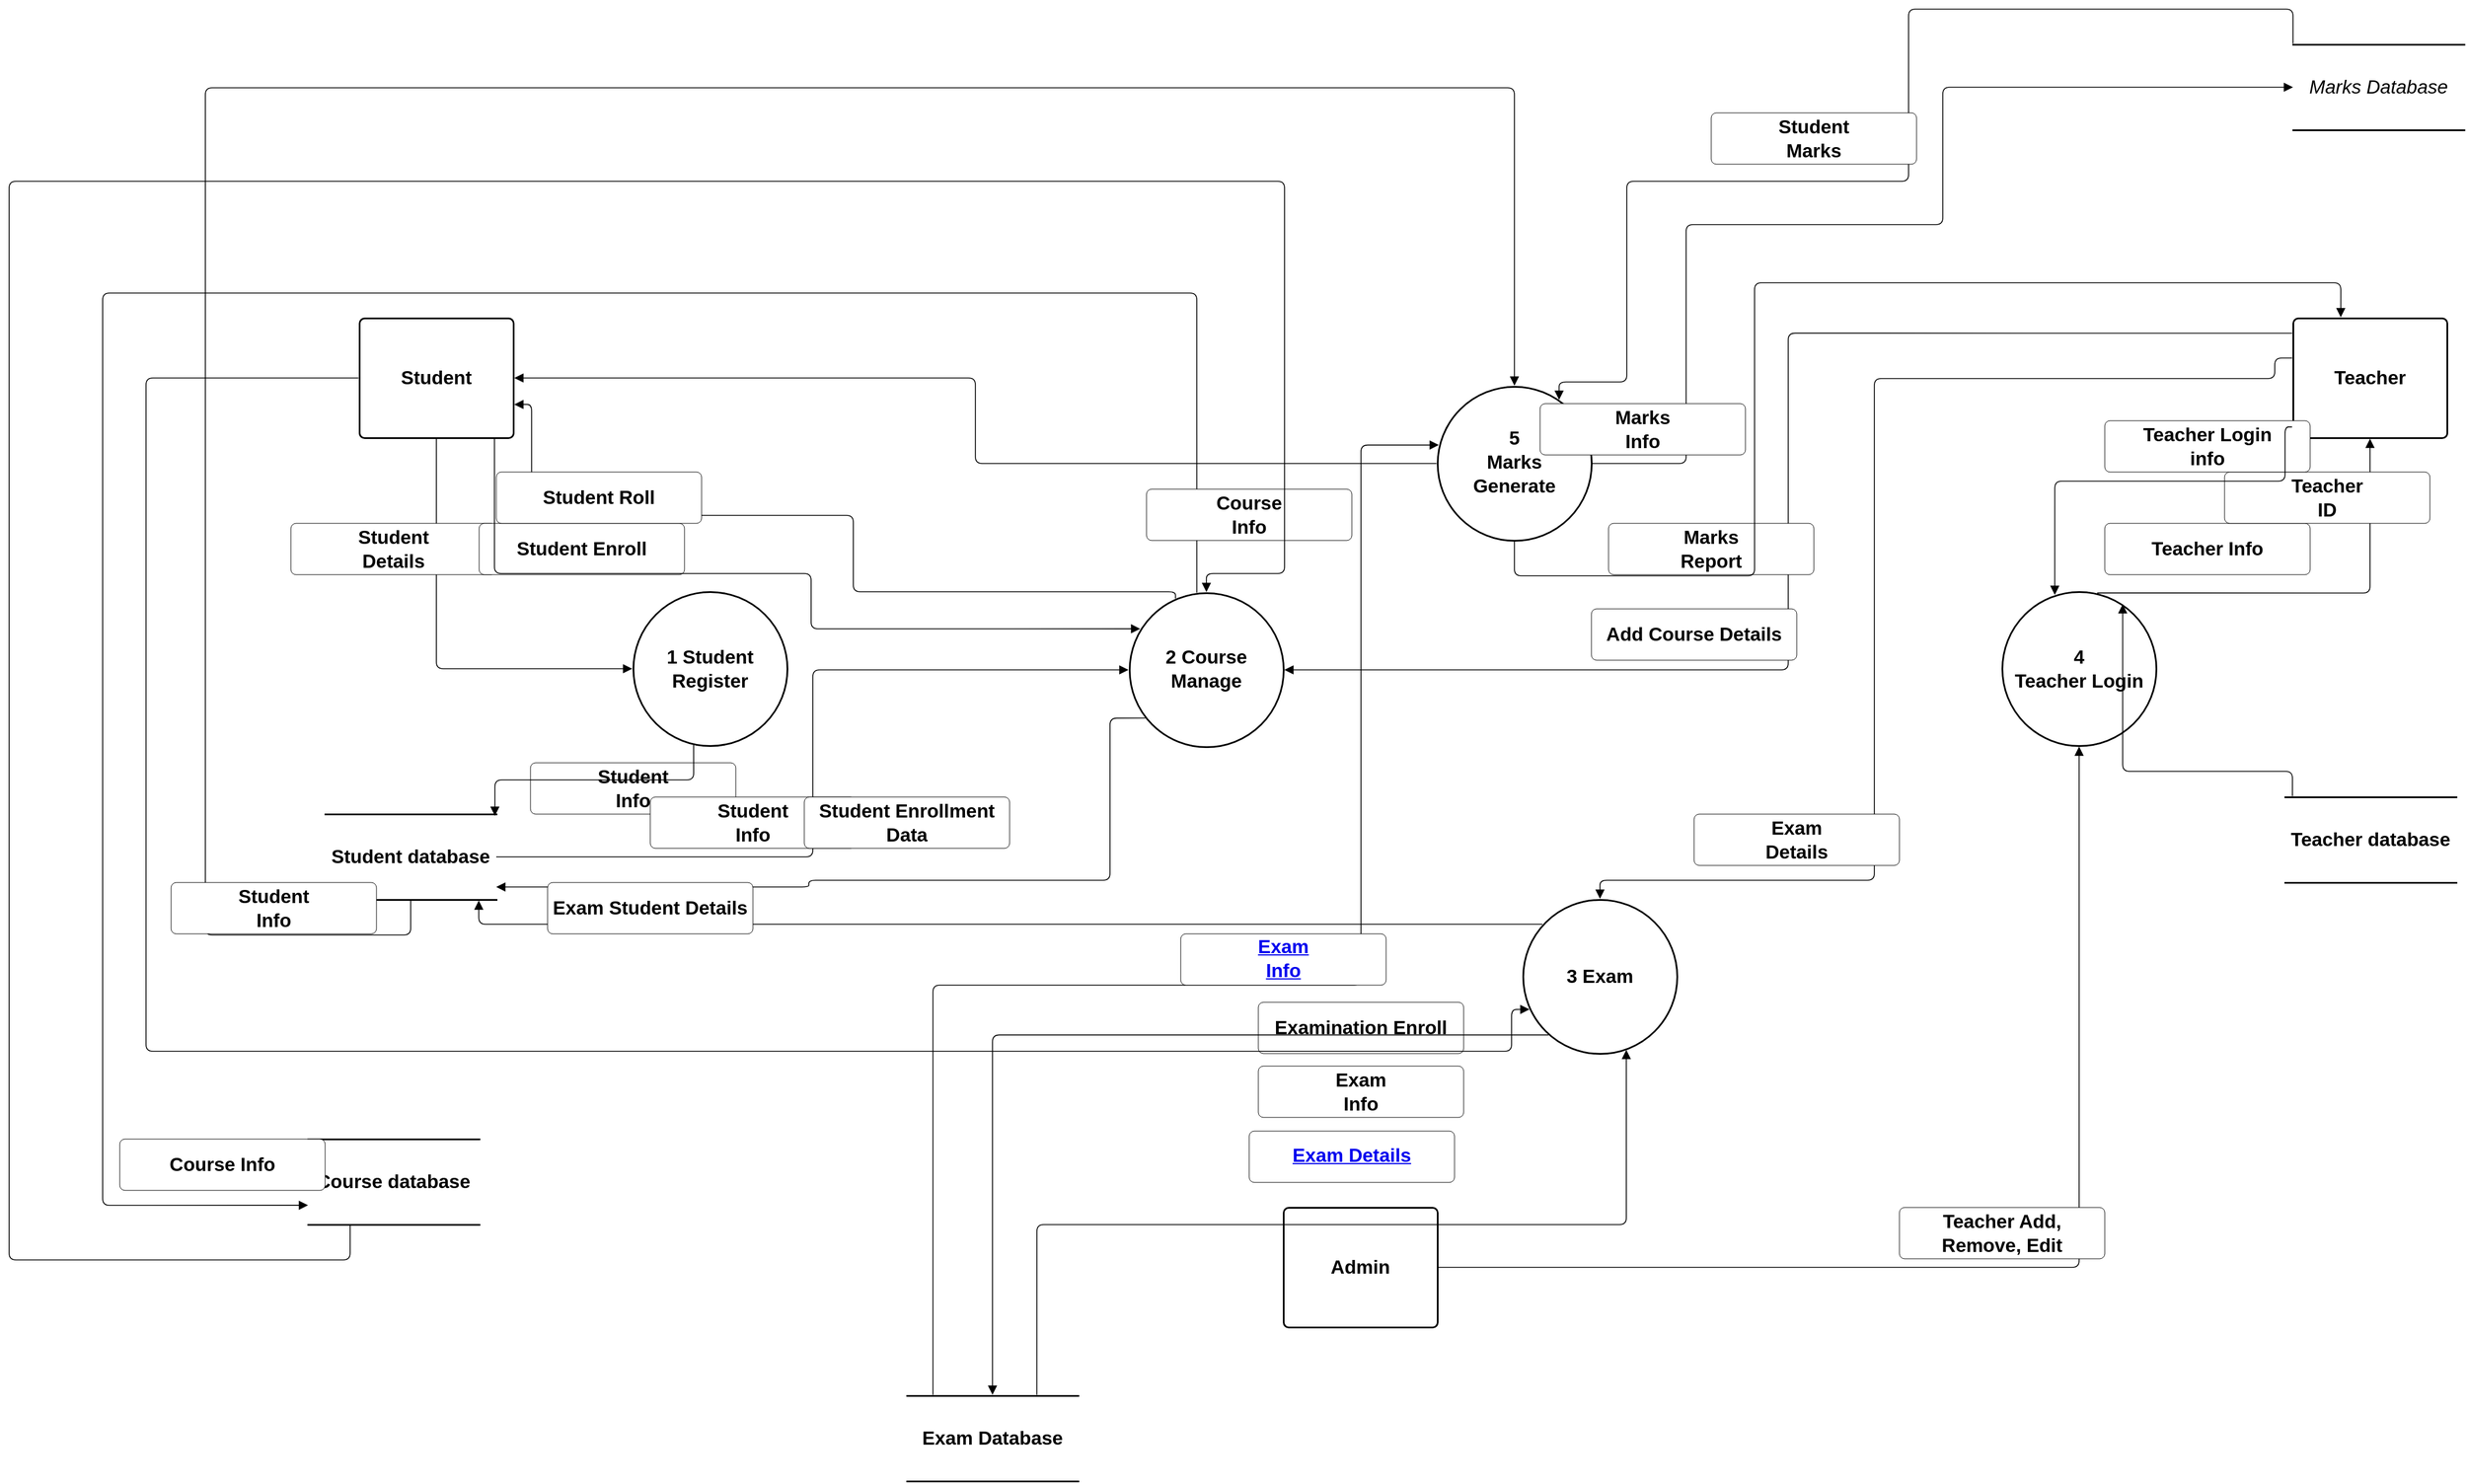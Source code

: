 <mxfile version="24.8.6">
  <diagram name="Page-1" id="-FiyF4BfpEK4GpRFa6xk">
    <mxGraphModel dx="6841" dy="3102" grid="1" gridSize="10" guides="1" tooltips="1" connect="1" arrows="1" fold="1" page="1" pageScale="1" pageWidth="1654" pageHeight="1169" math="0" shadow="0">
      <root>
        <mxCell id="0" />
        <mxCell id="1" parent="0" />
        <mxCell id="eeelC_5wD-rodCzuXT4W-1" value="Student" style="html=1;overflow=block;blockSpacing=1;whiteSpace=wrap;fontSize=16.7;fontStyle=1;spacing=0;strokeOpacity=100;fillOpacity=100;rounded=1;absoluteArcSize=1;arcSize=9;strokeWidth=1.5;lucidId=2citQhVzrJ2W;labelBackgroundColor=none;" parent="1" vertex="1">
          <mxGeometry x="-1335" y="-480" width="135" height="105" as="geometry" />
        </mxCell>
        <mxCell id="eeelC_5wD-rodCzuXT4W-2" value="Teacher" style="html=1;overflow=block;blockSpacing=1;whiteSpace=wrap;fontSize=16.7;fontStyle=1;spacing=0;strokeOpacity=100;fillOpacity=100;rounded=1;absoluteArcSize=1;arcSize=9;strokeWidth=1.5;lucidId=~cituBLgQL-I;labelBackgroundColor=none;" parent="1" vertex="1">
          <mxGeometry x="360" y="-480" width="135" height="105" as="geometry" />
        </mxCell>
        <mxCell id="eeelC_5wD-rodCzuXT4W-3" value="Admin" style="html=1;overflow=block;blockSpacing=1;whiteSpace=wrap;fontSize=16.7;fontStyle=1;spacing=0;strokeOpacity=100;fillOpacity=100;rounded=1;absoluteArcSize=1;arcSize=9;strokeWidth=1.5;lucidId=kditdoF3on-c;labelBackgroundColor=none;" parent="1" vertex="1">
          <mxGeometry x="-525" y="300" width="135" height="105" as="geometry" />
        </mxCell>
        <mxCell id="eeelC_5wD-rodCzuXT4W-4" value="1                    Student Register" style="html=1;overflow=block;blockSpacing=1;whiteSpace=wrap;ellipse;fontSize=16.7;fontStyle=1;spacing=0;strokeOpacity=100;fillOpacity=100;rounded=1;absoluteArcSize=1;arcSize=9;strokeWidth=1.5;lucidId=ueit7wEIGmcQ;labelBackgroundColor=none;" parent="1" vertex="1">
          <mxGeometry x="-1095" y="-240" width="135" height="135" as="geometry" />
        </mxCell>
        <mxCell id="eeelC_5wD-rodCzuXT4W-5" value="" style="html=1;jettySize=18;whiteSpace=wrap;fontSize=13;strokeOpacity=100;strokeWidth=0.8;rounded=1;arcSize=12;edgeStyle=orthogonalEdgeStyle;startArrow=none;endArrow=block;endFill=1;exitX=0.5;exitY=1.007;exitPerimeter=0;entryX=-0.006;entryY=0.5;entryPerimeter=0;lucidId=.fitf8NadZG.;labelBackgroundColor=none;fontColor=default;" parent="1" source="eeelC_5wD-rodCzuXT4W-1" target="eeelC_5wD-rodCzuXT4W-4" edge="1">
          <mxGeometry width="100" height="100" relative="1" as="geometry">
            <Array as="points" />
          </mxGeometry>
        </mxCell>
        <mxCell id="eeelC_5wD-rodCzuXT4W-6" value="Student&#xa;Details" style="html=1;overflow=block;blockSpacing=1;whiteSpace=wrap;fontSize=16.7;fontStyle=1;spacing=0;rounded=1;absoluteArcSize=1;arcSize=9;strokeWidth=NaN;lucidId=dgitPuv9gDbC;labelBackgroundColor=none;" parent="1" vertex="1">
          <mxGeometry x="-1395" y="-300" width="180" height="45" as="geometry" />
        </mxCell>
        <mxCell id="eeelC_5wD-rodCzuXT4W-7" value="Student database" style="html=1;overflow=block;blockSpacing=1;whiteSpace=wrap;shape=partialRectangle;right=0;left=0;fontSize=16.7;fontStyle=1;spacing=0;strokeOpacity=100;fillOpacity=100;rounded=1;absoluteArcSize=1;arcSize=9;strokeWidth=1.5;lucidId=vgitMNuS8GLp;labelBackgroundColor=none;" parent="1" vertex="1">
          <mxGeometry x="-1365" y="-45" width="150" height="75" as="geometry" />
        </mxCell>
        <mxCell id="eeelC_5wD-rodCzuXT4W-8" value="Student &#xa;Info" style="html=1;overflow=block;blockSpacing=1;whiteSpace=wrap;fontSize=16.7;fontStyle=1;spacing=0;rounded=1;absoluteArcSize=1;arcSize=9;strokeWidth=NaN;lucidId=2gitG9d7UNiK;labelBackgroundColor=none;" parent="1" vertex="1">
          <mxGeometry x="-1185" y="-90" width="180" height="45" as="geometry" />
        </mxCell>
        <mxCell id="eeelC_5wD-rodCzuXT4W-9" value="&lt;div style=&quot;display: flex; justify-content: center; text-align: center; align-items: baseline; font-size: 0; line-height: 1.25;margin-top: -2px;&quot;&gt;&lt;span&gt;&lt;span style=&quot;font-size:16.7px;color:#000000;font-weight: bold;&quot;&gt;2               Course &lt;/span&gt;&lt;span style=&quot;font-size:16.7px;font-weight: bold;&quot;&gt;&#xa;Manage&lt;/span&gt;&lt;/span&gt;&lt;/div&gt;" style="html=1;overflow=block;blockSpacing=1;whiteSpace=wrap;ellipse;fontSize=13;spacing=0;strokeOpacity=100;fillOpacity=100;rounded=1;absoluteArcSize=1;arcSize=9;strokeWidth=1.5;lucidId=yhitpWNIP-PC;labelBackgroundColor=none;" parent="1" vertex="1">
          <mxGeometry x="-660" y="-239" width="135" height="135" as="geometry" />
        </mxCell>
        <mxCell id="eeelC_5wD-rodCzuXT4W-10" value="" style="html=1;jettySize=18;whiteSpace=wrap;fontSize=13;strokeOpacity=100;strokeWidth=0.8;rounded=1;arcSize=12;edgeStyle=orthogonalEdgeStyle;startArrow=none;endArrow=block;endFill=1;exitX=0.393;exitY=0.994;exitPerimeter=0;entryX=0.992;entryY=0.02;entryPerimeter=0;lucidId=8iit4pl.jByS;labelBackgroundColor=none;fontColor=default;" parent="1" source="eeelC_5wD-rodCzuXT4W-4" target="eeelC_5wD-rodCzuXT4W-7" edge="1">
          <mxGeometry width="100" height="100" relative="1" as="geometry">
            <Array as="points" />
          </mxGeometry>
        </mxCell>
        <mxCell id="eeelC_5wD-rodCzuXT4W-11" value="" style="html=1;jettySize=18;whiteSpace=wrap;fontSize=13;strokeOpacity=100;strokeWidth=0.8;rounded=1;arcSize=12;edgeStyle=orthogonalEdgeStyle;startArrow=none;endArrow=block;endFill=1;exitX=1;exitY=0.5;exitPerimeter=0;entryX=-0.006;entryY=0.5;entryPerimeter=0;lucidId=dkitnntGnEK.;labelBackgroundColor=none;fontColor=default;" parent="1" source="eeelC_5wD-rodCzuXT4W-7" target="eeelC_5wD-rodCzuXT4W-9" edge="1">
          <mxGeometry width="100" height="100" relative="1" as="geometry">
            <Array as="points" />
          </mxGeometry>
        </mxCell>
        <mxCell id="eeelC_5wD-rodCzuXT4W-12" value="Student&#xa;Info" style="html=1;overflow=block;blockSpacing=1;whiteSpace=wrap;fontSize=16.7;fontStyle=1;spacing=0;rounded=1;absoluteArcSize=1;arcSize=9;strokeWidth=NaN;lucidId=ekitWi32P8mi;labelBackgroundColor=none;" parent="1" vertex="1">
          <mxGeometry x="-1080" y="-60" width="180" height="45" as="geometry" />
        </mxCell>
        <mxCell id="eeelC_5wD-rodCzuXT4W-13" value="Student Enroll" style="html=1;overflow=block;blockSpacing=1;whiteSpace=wrap;fontSize=16.7;fontStyle=1;spacing=0;rounded=1;absoluteArcSize=1;arcSize=9;strokeWidth=NaN;lucidId=WlitS3z6bpod;labelBackgroundColor=none;" parent="1" vertex="1">
          <mxGeometry x="-1230" y="-300" width="180" height="45" as="geometry" />
        </mxCell>
        <mxCell id="eeelC_5wD-rodCzuXT4W-14" value="" style="html=1;jettySize=18;whiteSpace=wrap;fontSize=13;strokeOpacity=100;strokeWidth=0.8;rounded=1;arcSize=12;edgeStyle=orthogonalEdgeStyle;startArrow=none;endArrow=block;endFill=1;exitX=0.103;exitY=0.813;exitPerimeter=0;entryX=1;entryY=0.852;entryPerimeter=0;lucidId=ymit80pr.68O;labelBackgroundColor=none;fontColor=default;" parent="1" source="eeelC_5wD-rodCzuXT4W-9" target="eeelC_5wD-rodCzuXT4W-7" edge="1">
          <mxGeometry width="100" height="100" relative="1" as="geometry">
            <Array as="points">
              <mxPoint x="-677" y="-129" />
              <mxPoint x="-677" y="13" />
              <mxPoint x="-941" y="13" />
              <mxPoint x="-941" y="19" />
            </Array>
          </mxGeometry>
        </mxCell>
        <mxCell id="eeelC_5wD-rodCzuXT4W-15" value="Student Enrollment Data" style="html=1;overflow=block;blockSpacing=1;whiteSpace=wrap;fontSize=16.7;fontStyle=1;spacing=0;rounded=1;absoluteArcSize=1;arcSize=9;strokeWidth=NaN;lucidId=Dmite7heEIwn;labelBackgroundColor=none;" parent="1" vertex="1">
          <mxGeometry x="-945" y="-60" width="180" height="45" as="geometry" />
        </mxCell>
        <mxCell id="eeelC_5wD-rodCzuXT4W-16" value="Examination Enroll" style="html=1;overflow=block;blockSpacing=1;whiteSpace=wrap;fontSize=16.7;fontStyle=1;spacing=0;rounded=1;absoluteArcSize=1;arcSize=9;strokeWidth=NaN;lucidId=psitf27LJPHU;labelBackgroundColor=none;" parent="1" vertex="1">
          <mxGeometry x="-547" y="120" width="180" height="45" as="geometry" />
        </mxCell>
        <mxCell id="eeelC_5wD-rodCzuXT4W-17" value="" style="html=1;jettySize=18;whiteSpace=wrap;fontSize=13;strokeOpacity=100;strokeWidth=0.8;rounded=1;arcSize=12;edgeStyle=orthogonalEdgeStyle;startArrow=none;endArrow=block;endFill=1;exitX=0.126;exitY=0.16;exitPerimeter=0;entryX=0.898;entryY=1.01;entryPerimeter=0;lucidId=DtitbhIUn4b7;labelBackgroundColor=none;fontColor=default;" parent="1" source="eeelC_5wD-rodCzuXT4W-23" target="eeelC_5wD-rodCzuXT4W-7" edge="1">
          <mxGeometry width="100" height="100" relative="1" as="geometry">
            <Array as="points" />
          </mxGeometry>
        </mxCell>
        <mxCell id="eeelC_5wD-rodCzuXT4W-18" value="" style="html=1;jettySize=18;whiteSpace=wrap;fontSize=13;strokeOpacity=100;strokeWidth=0.8;rounded=1;arcSize=12;edgeStyle=orthogonalEdgeStyle;startArrow=none;endArrow=block;endFill=1;exitX=1.006;exitY=0.5;exitPerimeter=0;entryX=0.5;entryY=1.006;entryPerimeter=0;lucidId=nAita4rHIOEB;labelBackgroundColor=none;fontColor=default;" parent="1" source="eeelC_5wD-rodCzuXT4W-3" target="eeelC_5wD-rodCzuXT4W-19" edge="1">
          <mxGeometry width="100" height="100" relative="1" as="geometry">
            <Array as="points" />
          </mxGeometry>
        </mxCell>
        <mxCell id="eeelC_5wD-rodCzuXT4W-19" value="4&#xa;Teacher Login" style="html=1;overflow=block;blockSpacing=1;whiteSpace=wrap;ellipse;fontSize=16.7;fontStyle=1;spacing=0;strokeOpacity=100;fillOpacity=100;rounded=1;absoluteArcSize=1;arcSize=9;strokeWidth=1.5;lucidId=jwitJy6VES-i;labelBackgroundColor=none;" parent="1" vertex="1">
          <mxGeometry x="105" y="-240" width="135" height="135" as="geometry" />
        </mxCell>
        <mxCell id="eeelC_5wD-rodCzuXT4W-20" value="Teacher Info" style="html=1;overflow=block;blockSpacing=1;whiteSpace=wrap;fontSize=16.7;fontStyle=1;spacing=0;rounded=1;absoluteArcSize=1;arcSize=9;strokeWidth=NaN;lucidId=bzit_MwrP.dp;labelBackgroundColor=none;" parent="1" vertex="1">
          <mxGeometry x="195" y="-300" width="180" height="45" as="geometry" />
        </mxCell>
        <mxCell id="eeelC_5wD-rodCzuXT4W-21" value="Teacher database" style="html=1;overflow=block;blockSpacing=1;whiteSpace=wrap;shape=partialRectangle;right=0;left=0;fontSize=16.7;fontStyle=1;spacing=0;strokeOpacity=100;fillOpacity=100;rounded=1;absoluteArcSize=1;arcSize=9;strokeWidth=1.5;lucidId=Myits4pSciL8;labelBackgroundColor=none;" parent="1" vertex="1">
          <mxGeometry x="353" y="-60" width="150" height="75" as="geometry" />
        </mxCell>
        <mxCell id="eeelC_5wD-rodCzuXT4W-22" value="" style="html=1;jettySize=18;whiteSpace=wrap;fontSize=13;strokeOpacity=100;strokeWidth=0.8;rounded=1;arcSize=12;edgeStyle=orthogonalEdgeStyle;startArrow=none;endArrow=block;endFill=1;exitX=0.043;exitY=-0.01;exitPerimeter=0;entryX=0.783;entryY=0.081;entryPerimeter=0;lucidId=8zit2AVm-gWz;labelBackgroundColor=none;fontColor=default;" parent="1" source="eeelC_5wD-rodCzuXT4W-21" target="eeelC_5wD-rodCzuXT4W-19" edge="1">
          <mxGeometry width="100" height="100" relative="1" as="geometry">
            <Array as="points" />
          </mxGeometry>
        </mxCell>
        <mxCell id="eeelC_5wD-rodCzuXT4W-23" value="3               Exam" style="html=1;overflow=block;blockSpacing=1;whiteSpace=wrap;ellipse;fontSize=16.7;fontStyle=1;spacing=0;strokeOpacity=100;fillOpacity=100;rounded=1;absoluteArcSize=1;arcSize=9;strokeWidth=1.5;lucidId=lnitpBcI9.p9;labelBackgroundColor=none;" parent="1" vertex="1">
          <mxGeometry x="-315" y="30" width="135" height="135" as="geometry" />
        </mxCell>
        <mxCell id="eeelC_5wD-rodCzuXT4W-24" value="Teacher Add,&#xa;Remove, Edit" style="html=1;overflow=block;blockSpacing=1;whiteSpace=wrap;fontSize=16.7;fontStyle=1;spacing=0;rounded=1;absoluteArcSize=1;arcSize=9;strokeWidth=NaN;lucidId=pAithU0yFkFx;labelBackgroundColor=none;" parent="1" vertex="1">
          <mxGeometry x="15" y="300" width="180" height="45" as="geometry" />
        </mxCell>
        <mxCell id="eeelC_5wD-rodCzuXT4W-25" value="Exam Student Details" style="html=1;overflow=block;blockSpacing=1;whiteSpace=wrap;fontSize=16.7;fontStyle=1;spacing=0;rounded=1;absoluteArcSize=1;arcSize=9;strokeWidth=NaN;lucidId=Etith4q1Bx8l;labelBackgroundColor=none;" parent="1" vertex="1">
          <mxGeometry x="-1170" y="15" width="180" height="45" as="geometry" />
        </mxCell>
        <mxCell id="eeelC_5wD-rodCzuXT4W-26" value="" style="html=1;jettySize=18;whiteSpace=wrap;fontSize=13;strokeOpacity=100;strokeWidth=0.8;rounded=1;arcSize=12;edgeStyle=orthogonalEdgeStyle;startArrow=none;endArrow=block;endFill=1;exitX=0.617;exitY=0.008;exitPerimeter=0;entryX=0.5;entryY=1.007;entryPerimeter=0;lucidId=tGit-iOmbXQx;labelBackgroundColor=none;fontColor=default;" parent="1" source="eeelC_5wD-rodCzuXT4W-19" target="eeelC_5wD-rodCzuXT4W-2" edge="1">
          <mxGeometry width="100" height="100" relative="1" as="geometry">
            <Array as="points" />
          </mxGeometry>
        </mxCell>
        <mxCell id="eeelC_5wD-rodCzuXT4W-27" value="Teacher&#xa;ID" style="html=1;overflow=block;blockSpacing=1;whiteSpace=wrap;fontSize=16.7;fontStyle=1;spacing=0;rounded=1;absoluteArcSize=1;arcSize=9;strokeWidth=NaN;lucidId=tGitXMjR9s-j;labelBackgroundColor=none;" parent="1" vertex="1">
          <mxGeometry x="300" y="-345" width="180" height="45" as="geometry" />
        </mxCell>
        <mxCell id="eeelC_5wD-rodCzuXT4W-28" value="" style="html=1;jettySize=18;whiteSpace=wrap;fontSize=13;strokeOpacity=100;strokeWidth=0.8;rounded=1;arcSize=12;edgeStyle=orthogonalEdgeStyle;startArrow=none;endArrow=block;endFill=1;exitX=-0.006;exitY=0.333;exitPerimeter=0;entryX=0.5;entryY=-0.006;entryPerimeter=0;lucidId=DHitLSBjuvfK;labelBackgroundColor=none;fontColor=default;" parent="1" source="eeelC_5wD-rodCzuXT4W-2" target="eeelC_5wD-rodCzuXT4W-23" edge="1">
          <mxGeometry width="100" height="100" relative="1" as="geometry">
            <Array as="points">
              <mxPoint x="344" y="-445" />
              <mxPoint x="344" y="-427" />
              <mxPoint x="-7" y="-427" />
              <mxPoint x="-7" y="13" />
              <mxPoint x="-247" y="13" />
            </Array>
          </mxGeometry>
        </mxCell>
        <mxCell id="eeelC_5wD-rodCzuXT4W-29" value="Teacher Login &#xa;info" style="html=1;overflow=block;blockSpacing=1;whiteSpace=wrap;fontSize=16.7;fontStyle=1;spacing=0;rounded=1;absoluteArcSize=1;arcSize=9;strokeWidth=NaN;lucidId=-xitRxiO~tBe;labelBackgroundColor=none;" parent="1" vertex="1">
          <mxGeometry x="195" y="-390" width="180" height="45" as="geometry" />
        </mxCell>
        <mxCell id="eeelC_5wD-rodCzuXT4W-30" value="Exam &#xa;Details" style="html=1;overflow=block;blockSpacing=1;whiteSpace=wrap;fontSize=16.7;fontStyle=1;spacing=0;rounded=1;absoluteArcSize=1;arcSize=9;strokeWidth=NaN;lucidId=VHiteT7TVhsv;labelBackgroundColor=none;" parent="1" vertex="1">
          <mxGeometry x="-165" y="-45" width="180" height="45" as="geometry" />
        </mxCell>
        <mxCell id="eeelC_5wD-rodCzuXT4W-31" value="" style="html=1;jettySize=18;whiteSpace=wrap;fontSize=13;strokeOpacity=100;strokeWidth=0.8;rounded=1;arcSize=12;edgeStyle=orthogonalEdgeStyle;startArrow=none;endArrow=block;endFill=1;exitX=-0.006;exitY=0.909;exitPerimeter=0;entryX=0.342;entryY=0.02;entryPerimeter=0;lucidId=H9it9V14x~~0;labelBackgroundColor=none;fontColor=default;" parent="1" source="eeelC_5wD-rodCzuXT4W-2" target="eeelC_5wD-rodCzuXT4W-19" edge="1">
          <mxGeometry width="100" height="100" relative="1" as="geometry">
            <Array as="points">
              <mxPoint x="353" y="-385" />
              <mxPoint x="353" y="-337" />
              <mxPoint x="151" y="-337" />
            </Array>
          </mxGeometry>
        </mxCell>
        <mxCell id="eeelC_5wD-rodCzuXT4W-32" value="Course database" style="html=1;overflow=block;blockSpacing=1;whiteSpace=wrap;shape=partialRectangle;right=0;left=0;fontSize=16.7;fontStyle=1;spacing=0;strokeOpacity=100;fillOpacity=100;rounded=1;absoluteArcSize=1;arcSize=9;strokeWidth=1.5;lucidId=oIit7l_R5Zsj;labelBackgroundColor=none;" parent="1" vertex="1">
          <mxGeometry x="-1380" y="240" width="150" height="75" as="geometry" />
        </mxCell>
        <mxCell id="eeelC_5wD-rodCzuXT4W-33" value="" style="html=1;jettySize=18;whiteSpace=wrap;fontSize=13;strokeOpacity=100;strokeWidth=0.8;rounded=1;arcSize=12;edgeStyle=orthogonalEdgeStyle;startArrow=none;endArrow=block;endFill=1;exitX=0.438;exitY=-0.002;exitPerimeter=0;entryX=0;entryY=0.774;entryPerimeter=0;lucidId=PJit6XP8Std2;labelBackgroundColor=none;fontColor=default;" parent="1" source="eeelC_5wD-rodCzuXT4W-9" target="eeelC_5wD-rodCzuXT4W-32" edge="1">
          <mxGeometry width="100" height="100" relative="1" as="geometry">
            <Array as="points">
              <mxPoint x="-601" y="-502" />
              <mxPoint x="-1560" y="-502" />
              <mxPoint x="-1560" y="298" />
            </Array>
          </mxGeometry>
        </mxCell>
        <mxCell id="eeelC_5wD-rodCzuXT4W-34" value="Course Info" style="html=1;overflow=block;blockSpacing=1;whiteSpace=wrap;fontSize=16.7;fontStyle=1;spacing=0;rounded=1;absoluteArcSize=1;arcSize=9;strokeWidth=NaN;lucidId=3JitVn-SvRH3;labelBackgroundColor=none;" parent="1" vertex="1">
          <mxGeometry x="-1545" y="240" width="180" height="45" as="geometry" />
        </mxCell>
        <mxCell id="eeelC_5wD-rodCzuXT4W-35" value="Course &#xa;Info" style="html=1;overflow=block;blockSpacing=1;whiteSpace=wrap;fontSize=16.7;fontStyle=1;spacing=0;rounded=1;absoluteArcSize=1;arcSize=9;strokeWidth=NaN;lucidId=P6itInSGnNc0;labelBackgroundColor=none;" parent="1" vertex="1">
          <mxGeometry x="-645" y="-330" width="180" height="45" as="geometry" />
        </mxCell>
        <mxCell id="eeelC_5wD-rodCzuXT4W-36" value="" style="html=1;jettySize=18;whiteSpace=wrap;fontSize=13;strokeOpacity=100;strokeWidth=0.8;rounded=1;arcSize=12;edgeStyle=orthogonalEdgeStyle;startArrow=none;endArrow=block;endFill=1;exitX=-0.006;exitY=0.126;exitPerimeter=0;entryX=1.006;entryY=0.5;entryPerimeter=0;lucidId=Gdjt3o~e-2kK;labelBackgroundColor=none;fontColor=default;" parent="1" source="eeelC_5wD-rodCzuXT4W-2" target="eeelC_5wD-rodCzuXT4W-9" edge="1">
          <mxGeometry width="100" height="100" relative="1" as="geometry">
            <Array as="points" />
          </mxGeometry>
        </mxCell>
        <mxCell id="eeelC_5wD-rodCzuXT4W-37" value="Add Course Details" style="html=1;overflow=block;blockSpacing=1;whiteSpace=wrap;fontSize=16.7;fontStyle=1;spacing=0;rounded=1;absoluteArcSize=1;arcSize=9;strokeWidth=NaN;lucidId=7FitHyqwZusn;labelBackgroundColor=none;" parent="1" vertex="1">
          <mxGeometry x="-255" y="-225" width="180" height="45" as="geometry" />
        </mxCell>
        <mxCell id="eeelC_5wD-rodCzuXT4W-38" value="" style="html=1;jettySize=18;whiteSpace=wrap;fontSize=13;strokeOpacity=100;strokeWidth=0.8;rounded=1;arcSize=12;edgeStyle=orthogonalEdgeStyle;startArrow=none;endArrow=block;endFill=1;exitX=0.246;exitY=1.01;exitPerimeter=0;entryX=0.5;entryY=-0.006;entryPerimeter=0;lucidId=~djt6mEkdfbS;labelBackgroundColor=none;fontColor=default;" parent="1" source="eeelC_5wD-rodCzuXT4W-32" target="eeelC_5wD-rodCzuXT4W-9" edge="1">
          <mxGeometry width="100" height="100" relative="1" as="geometry">
            <Array as="points">
              <mxPoint x="-1343" y="346" />
              <mxPoint x="-1642" y="346" />
              <mxPoint x="-1642" y="-600" />
              <mxPoint x="-524" y="-600" />
              <mxPoint x="-524" y="-256" />
              <mxPoint x="-592" y="-256" />
            </Array>
          </mxGeometry>
        </mxCell>
        <mxCell id="eeelC_5wD-rodCzuXT4W-39" value="" style="html=1;jettySize=18;whiteSpace=wrap;fontSize=13;strokeOpacity=100;strokeWidth=0.8;rounded=1;arcSize=12;edgeStyle=orthogonalEdgeStyle;startArrow=none;endArrow=block;endFill=1;exitX=0.877;exitY=1.007;exitPerimeter=0;entryX=0.07;entryY=0.233;entryPerimeter=0;lucidId=TfjtGgiQa3lk;labelBackgroundColor=none;fontColor=default;" parent="1" source="eeelC_5wD-rodCzuXT4W-1" target="eeelC_5wD-rodCzuXT4W-9" edge="1">
          <mxGeometry width="100" height="100" relative="1" as="geometry">
            <Array as="points">
              <mxPoint x="-1217" y="-256" />
              <mxPoint x="-939" y="-256" />
              <mxPoint x="-939" y="-208" />
            </Array>
          </mxGeometry>
        </mxCell>
        <mxCell id="eeelC_5wD-rodCzuXT4W-40" value="" style="html=1;jettySize=18;whiteSpace=wrap;fontSize=13;strokeOpacity=100;strokeWidth=0.8;rounded=1;arcSize=12;edgeStyle=orthogonalEdgeStyle;startArrow=none;endArrow=block;endFill=1;exitX=0.299;exitY=0.036;exitPerimeter=0;entryX=1.006;entryY=0.721;entryPerimeter=0;lucidId=ZfjtQnLEy_Bo;labelBackgroundColor=none;fontColor=default;" parent="1" source="eeelC_5wD-rodCzuXT4W-9" target="eeelC_5wD-rodCzuXT4W-1" edge="1">
          <mxGeometry width="100" height="100" relative="1" as="geometry">
            <Array as="points">
              <mxPoint x="-620" y="-240" />
              <mxPoint x="-902" y="-240" />
              <mxPoint x="-902" y="-307" />
              <mxPoint x="-1184" y="-307" />
              <mxPoint x="-1184" y="-404" />
            </Array>
          </mxGeometry>
        </mxCell>
        <mxCell id="eeelC_5wD-rodCzuXT4W-41" value="Student Roll" style="html=1;overflow=block;blockSpacing=1;whiteSpace=wrap;fontSize=16.7;fontStyle=1;spacing=0;rounded=1;absoluteArcSize=1;arcSize=9;strokeWidth=NaN;lucidId=4fjttzmeQw.s;labelBackgroundColor=none;" parent="1" vertex="1">
          <mxGeometry x="-1215" y="-345" width="180" height="45" as="geometry" />
        </mxCell>
        <mxCell id="eeelC_5wD-rodCzuXT4W-42" value="" style="html=1;jettySize=18;whiteSpace=wrap;fontSize=13;strokeOpacity=100;strokeWidth=0.8;rounded=1;arcSize=12;edgeStyle=orthogonalEdgeStyle;startArrow=none;endArrow=block;endFill=1;exitX=-0.006;exitY=0.5;exitPerimeter=0;entryX=0.042;entryY=0.713;entryPerimeter=0;lucidId=.hjtWkiHdHms;labelBackgroundColor=none;fontColor=default;" parent="1" source="eeelC_5wD-rodCzuXT4W-1" target="eeelC_5wD-rodCzuXT4W-23" edge="1">
          <mxGeometry width="100" height="100" relative="1" as="geometry">
            <Array as="points">
              <mxPoint x="-1522" y="-427" />
              <mxPoint x="-1522" y="163" />
              <mxPoint x="-325" y="163" />
              <mxPoint x="-325" y="126" />
            </Array>
          </mxGeometry>
        </mxCell>
        <mxCell id="eeelC_5wD-rodCzuXT4W-43" value="Exam Database " style="html=1;overflow=block;blockSpacing=1;whiteSpace=wrap;shape=partialRectangle;right=0;left=0;fontSize=16.7;fontStyle=1;spacing=0;strokeOpacity=100;fillOpacity=100;rounded=1;absoluteArcSize=1;arcSize=9;strokeWidth=1.5;lucidId=YjjtIYcfxuIr;labelBackgroundColor=none;" parent="1" vertex="1">
          <mxGeometry x="-855" y="465" width="150" height="75" as="geometry" />
        </mxCell>
        <mxCell id="eeelC_5wD-rodCzuXT4W-44" value="" style="html=1;jettySize=18;whiteSpace=wrap;fontSize=13;strokeOpacity=100;strokeWidth=0.8;rounded=1;arcSize=12;edgeStyle=orthogonalEdgeStyle;startArrow=none;endArrow=block;endFill=1;exitX=0.166;exitY=0.879;exitPerimeter=0;entryX=0.5;entryY=-0.01;entryPerimeter=0;lucidId=pkjtBRJOils8;labelBackgroundColor=none;fontColor=default;" parent="1" source="eeelC_5wD-rodCzuXT4W-23" target="eeelC_5wD-rodCzuXT4W-43" edge="1">
          <mxGeometry width="100" height="100" relative="1" as="geometry">
            <Array as="points" />
          </mxGeometry>
        </mxCell>
        <mxCell id="eeelC_5wD-rodCzuXT4W-45" value="" style="html=1;jettySize=18;whiteSpace=wrap;fontSize=13;strokeOpacity=100;strokeWidth=0.8;rounded=1;arcSize=12;edgeStyle=orthogonalEdgeStyle;startArrow=none;endArrow=block;endFill=1;exitX=0.759;exitY=-0.01;exitPerimeter=0;entryX=0.671;entryY=0.976;entryPerimeter=0;lucidId=QkjtKlVpI5.m;labelBackgroundColor=none;fontColor=default;" parent="1" source="eeelC_5wD-rodCzuXT4W-43" target="eeelC_5wD-rodCzuXT4W-23" edge="1">
          <mxGeometry width="100" height="100" relative="1" as="geometry">
            <Array as="points" />
          </mxGeometry>
        </mxCell>
        <mxCell id="eeelC_5wD-rodCzuXT4W-46" value="Exam &#xa;Info" style="html=1;overflow=block;blockSpacing=1;whiteSpace=wrap;fontSize=16.7;fontStyle=1;spacing=0;rounded=1;absoluteArcSize=1;arcSize=9;strokeWidth=NaN;lucidId=tkjtddMTDc0R;labelBackgroundColor=none;" parent="1" vertex="1">
          <mxGeometry x="-547" y="176" width="180" height="45" as="geometry" />
        </mxCell>
        <mxCell id="eeelC_5wD-rodCzuXT4W-47" value="&lt;div style=&quot;display: flex; justify-content: center; text-align: center; align-items: baseline; font-size: 0; line-height: 1.25;margin-top: -2px;&quot;&gt;&lt;span&gt;&lt;a href=&quot;https://online.visual-paradigm.com/&quot;&gt;&lt;span style=&quot;font-size:16.7px;font-weight: bold;&quot;&gt;Exam Details&lt;/span&gt;&lt;/a&gt;&lt;/span&gt;&lt;/div&gt;" style="html=1;overflow=block;blockSpacing=1;whiteSpace=wrap;fontSize=13;spacing=0;rounded=1;absoluteArcSize=1;arcSize=9;strokeWidth=NaN;lucidId=Zkjtm72lXJFD;labelBackgroundColor=none;" parent="1" vertex="1">
          <mxGeometry x="-555" y="233" width="180" height="45" as="geometry" />
        </mxCell>
        <mxCell id="eeelC_5wD-rodCzuXT4W-48" value="&lt;div style=&quot;display: flex; justify-content: center; text-align: center; align-items: baseline; font-size: 0; line-height: 1.25;margin-top: -2px;&quot;&gt;&lt;span&gt;&lt;span style=&quot;font-size:16.7px;font-weight: bold;&quot;&gt;&lt;span style=&quot;font-size:16.7px;font-weight: bold;&quot;&gt;5&lt;/span&gt;&lt;span style=&quot;font-size:16.7px;color:#000000;font-weight: bold;&quot;&gt;&#xa;&lt;/span&gt;Marks &#xa;Generate&lt;/span&gt;&lt;/span&gt;&lt;/div&gt;" style="html=1;overflow=block;blockSpacing=1;whiteSpace=wrap;ellipse;fontSize=13;spacing=0;strokeOpacity=100;fillOpacity=100;rounded=1;absoluteArcSize=1;arcSize=9;strokeWidth=1.5;lucidId=Wmjt6tw1DrTQ;labelBackgroundColor=none;" parent="1" vertex="1">
          <mxGeometry x="-390" y="-420" width="135" height="135" as="geometry" />
        </mxCell>
        <mxCell id="eeelC_5wD-rodCzuXT4W-49" value="Marks&#xa;Report" style="html=1;overflow=block;blockSpacing=1;whiteSpace=wrap;fontSize=16.7;fontStyle=1;spacing=0;rounded=1;absoluteArcSize=1;arcSize=9;strokeWidth=NaN;lucidId=wojt6mmyfeRV;labelBackgroundColor=none;" parent="1" vertex="1">
          <mxGeometry x="-240" y="-300" width="180" height="45" as="geometry" />
        </mxCell>
        <mxCell id="eeelC_5wD-rodCzuXT4W-50" value="Marks Database" style="html=1;overflow=block;blockSpacing=1;whiteSpace=wrap;shape=partialRectangle;right=0;left=0;fontSize=16.7;fontStyle=2;spacing=0;strokeOpacity=100;fillOpacity=100;rounded=1;absoluteArcSize=1;arcSize=9;strokeWidth=1.5;lucidId=YojtbRU4F.Ja;labelBackgroundColor=none;" parent="1" vertex="1">
          <mxGeometry x="360" y="-720" width="150" height="75" as="geometry" />
        </mxCell>
        <mxCell id="eeelC_5wD-rodCzuXT4W-51" value="" style="html=1;jettySize=18;whiteSpace=wrap;fontSize=13;strokeOpacity=100;strokeWidth=0.8;rounded=1;arcSize=12;edgeStyle=orthogonalEdgeStyle;startArrow=none;endArrow=block;endFill=1;exitX=1.006;exitY=0.5;exitPerimeter=0;entryX=0;entryY=0.5;entryPerimeter=0;lucidId=RpjtfS7JqPDm;labelBackgroundColor=none;fontColor=default;" parent="1" source="eeelC_5wD-rodCzuXT4W-48" target="eeelC_5wD-rodCzuXT4W-50" edge="1">
          <mxGeometry width="100" height="100" relative="1" as="geometry">
            <Array as="points">
              <mxPoint x="-172" y="-352" />
              <mxPoint x="-172" y="-562" />
              <mxPoint x="53" y="-562" />
              <mxPoint x="53" y="-682" />
            </Array>
          </mxGeometry>
        </mxCell>
        <mxCell id="eeelC_5wD-rodCzuXT4W-52" value="Marks&#xa;Info" style="html=1;overflow=block;blockSpacing=1;whiteSpace=wrap;fontSize=16.7;fontStyle=1;spacing=0;rounded=1;absoluteArcSize=1;arcSize=9;strokeWidth=NaN;lucidId=0pjtpzCpGpaG;labelBackgroundColor=none;" parent="1" vertex="1">
          <mxGeometry x="-300" y="-405" width="180" height="45" as="geometry" />
        </mxCell>
        <mxCell id="eeelC_5wD-rodCzuXT4W-53" value="" style="html=1;jettySize=18;whiteSpace=wrap;fontSize=13;strokeOpacity=100;strokeWidth=0.8;rounded=1;arcSize=12;edgeStyle=orthogonalEdgeStyle;startArrow=none;endArrow=block;endFill=1;exitX=0.5;exitY=1.01;exitPerimeter=0;entryX=0.5;entryY=-0.006;entryPerimeter=0;lucidId=VqjtFc73CPSU;labelBackgroundColor=none;fontColor=default;" parent="1" source="eeelC_5wD-rodCzuXT4W-7" target="eeelC_5wD-rodCzuXT4W-48" edge="1">
          <mxGeometry width="100" height="100" relative="1" as="geometry">
            <Array as="points">
              <mxPoint x="-1290" y="61" />
              <mxPoint x="-1470" y="61" />
              <mxPoint x="-1470" y="-682" />
              <mxPoint x="-322" y="-682" />
            </Array>
          </mxGeometry>
        </mxCell>
        <mxCell id="eeelC_5wD-rodCzuXT4W-54" value="Student&#xa;Info" style="html=1;overflow=block;blockSpacing=1;whiteSpace=wrap;fontSize=16.7;fontStyle=1;spacing=0;rounded=1;absoluteArcSize=1;arcSize=9;strokeWidth=NaN;lucidId=QrjtBzJqO5cu;labelBackgroundColor=none;" parent="1" vertex="1">
          <mxGeometry x="-1500" y="15" width="180" height="45" as="geometry" />
        </mxCell>
        <mxCell id="eeelC_5wD-rodCzuXT4W-55" value="" style="html=1;jettySize=18;whiteSpace=wrap;fontSize=13;strokeOpacity=100;strokeWidth=0.8;rounded=1;arcSize=12;edgeStyle=orthogonalEdgeStyle;startArrow=none;endArrow=block;endFill=1;exitX=0;exitY=-0.01;exitPerimeter=0;entryX=0.79;entryY=0.086;entryPerimeter=0;lucidId=Ftjtx5bYhe2G;labelBackgroundColor=none;fontColor=default;" parent="1" source="eeelC_5wD-rodCzuXT4W-50" target="eeelC_5wD-rodCzuXT4W-48" edge="1">
          <mxGeometry width="100" height="100" relative="1" as="geometry">
            <Array as="points">
              <mxPoint x="360" y="-751" />
              <mxPoint x="23" y="-751" />
              <mxPoint x="23" y="-600" />
              <mxPoint x="-224" y="-600" />
              <mxPoint x="-224" y="-424" />
              <mxPoint x="-283" y="-424" />
            </Array>
          </mxGeometry>
        </mxCell>
        <mxCell id="eeelC_5wD-rodCzuXT4W-56" value="Student&#xa;Marks" style="html=1;overflow=block;blockSpacing=1;whiteSpace=wrap;fontSize=16.7;fontStyle=1;spacing=0;rounded=1;absoluteArcSize=1;arcSize=9;strokeWidth=NaN;lucidId=NtjtzZrNhOwU;labelBackgroundColor=none;" parent="1" vertex="1">
          <mxGeometry x="-150" y="-660" width="180" height="45" as="geometry" />
        </mxCell>
        <mxCell id="eeelC_5wD-rodCzuXT4W-57" value="" style="html=1;jettySize=18;whiteSpace=wrap;fontSize=13;strokeOpacity=100;strokeWidth=0.8;rounded=1;arcSize=12;edgeStyle=orthogonalEdgeStyle;startArrow=none;endArrow=block;endFill=1;exitX=0.5;exitY=1.006;exitPerimeter=0;entryX=0.31;entryY=-0.007;entryPerimeter=0;lucidId=twjtHHEsl6~D;labelBackgroundColor=none;fontColor=default;" parent="1" source="eeelC_5wD-rodCzuXT4W-48" target="eeelC_5wD-rodCzuXT4W-2" edge="1">
          <mxGeometry width="100" height="100" relative="1" as="geometry">
            <Array as="points">
              <mxPoint x="-322" y="-254" />
              <mxPoint x="-112" y="-254" />
              <mxPoint x="-112" y="-511" />
              <mxPoint x="402" y="-511" />
            </Array>
          </mxGeometry>
        </mxCell>
        <mxCell id="eeelC_5wD-rodCzuXT4W-58" value="" style="html=1;jettySize=18;whiteSpace=wrap;fontSize=13;strokeOpacity=100;strokeWidth=0.8;rounded=1;arcSize=12;edgeStyle=orthogonalEdgeStyle;startArrow=none;endArrow=block;endFill=1;exitX=0.152;exitY=-0.01;exitPerimeter=0;entryX=0.009;entryY=0.38;entryPerimeter=0;lucidId=QwjtCgtD2~a-;labelBackgroundColor=none;fontColor=default;" parent="1" source="eeelC_5wD-rodCzuXT4W-43" target="eeelC_5wD-rodCzuXT4W-48" edge="1">
          <mxGeometry width="100" height="100" relative="1" as="geometry">
            <Array as="points">
              <mxPoint x="-832" y="105" />
              <mxPoint x="-457" y="105" />
              <mxPoint x="-457" y="-369" />
            </Array>
          </mxGeometry>
        </mxCell>
        <mxCell id="eeelC_5wD-rodCzuXT4W-59" value="&lt;div style=&quot;display: flex; justify-content: center; text-align: center; align-items: baseline; font-size: 0; line-height: 1.25;margin-top: -2px;&quot;&gt;&lt;span&gt;&lt;a href=&quot;https://online.visual-paradigm.com/&quot;&gt;&lt;span style=&quot;font-size:16.7px;font-weight: bold;&quot;&gt;Exam&#xa;Info&lt;/span&gt;&lt;/a&gt;&lt;/span&gt;&lt;/div&gt;" style="html=1;overflow=block;blockSpacing=1;whiteSpace=wrap;fontSize=13;spacing=0;rounded=1;absoluteArcSize=1;arcSize=9;strokeWidth=NaN;lucidId=TwjthrCPmsMO;labelBackgroundColor=none;" parent="1" vertex="1">
          <mxGeometry x="-615" y="60" width="180" height="45" as="geometry" />
        </mxCell>
        <mxCell id="eeelC_5wD-rodCzuXT4W-60" value="" style="html=1;jettySize=18;whiteSpace=wrap;fontSize=13;strokeOpacity=100;strokeWidth=0.8;rounded=1;arcSize=12;edgeStyle=orthogonalEdgeStyle;startArrow=none;endArrow=block;endFill=1;exitX=-0.006;exitY=0.5;exitPerimeter=0;entryX=1.006;entryY=0.5;entryPerimeter=0;lucidId=.yjtHWxAXb6V;labelBackgroundColor=none;fontColor=default;" parent="1" source="eeelC_5wD-rodCzuXT4W-48" target="eeelC_5wD-rodCzuXT4W-1" edge="1">
          <mxGeometry width="100" height="100" relative="1" as="geometry">
            <Array as="points" />
          </mxGeometry>
        </mxCell>
      </root>
    </mxGraphModel>
  </diagram>
</mxfile>
